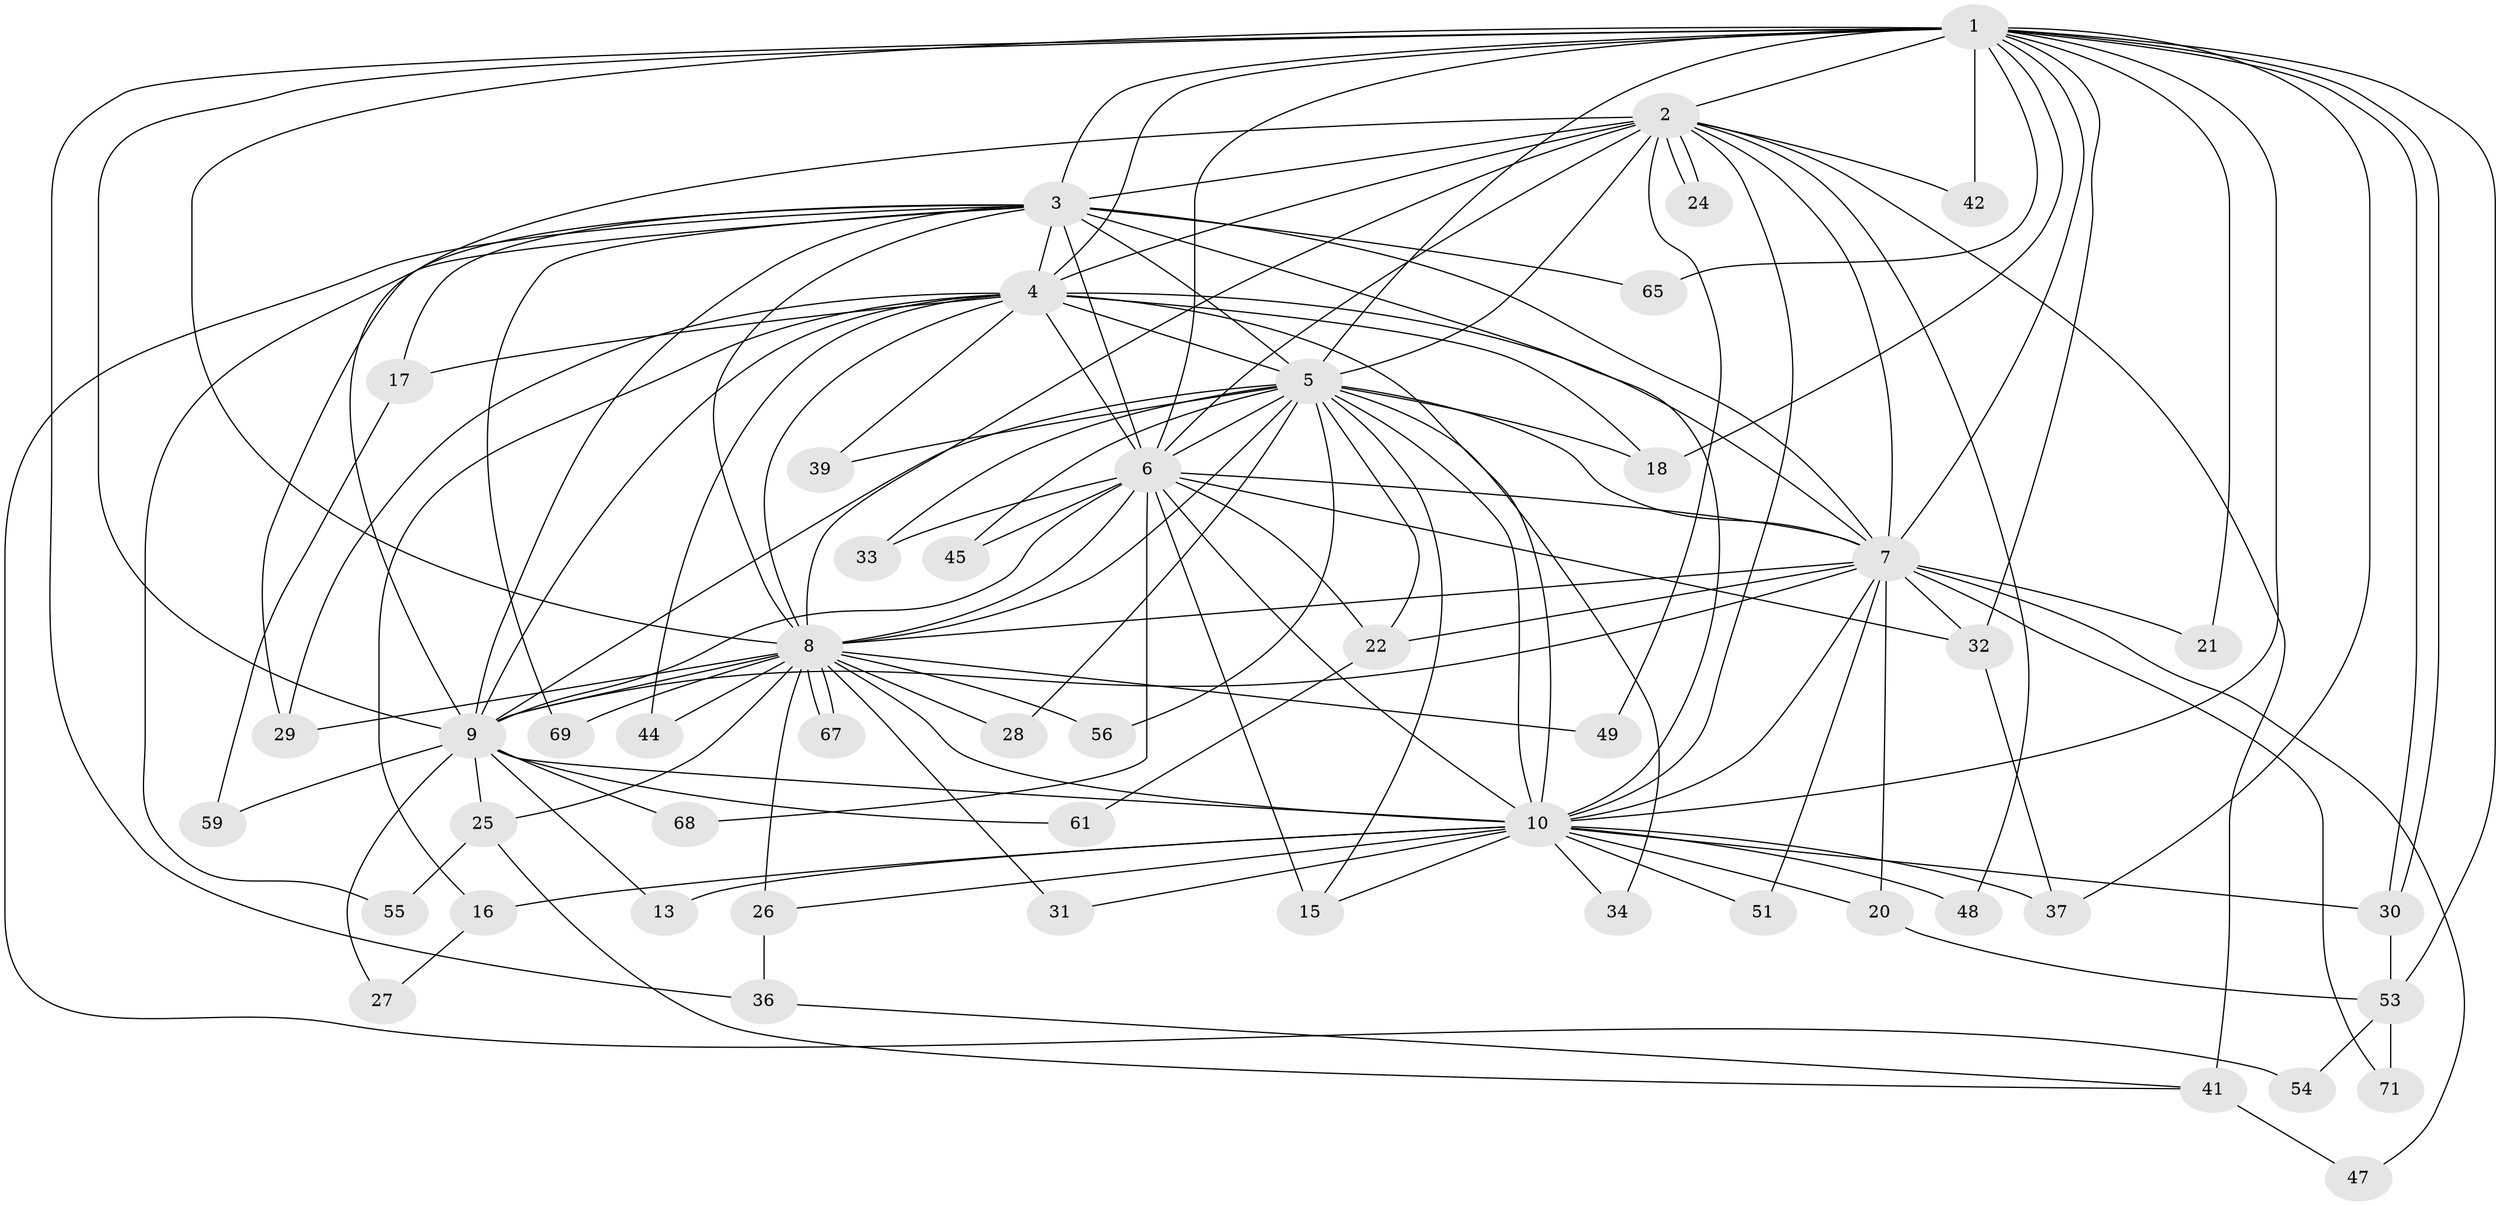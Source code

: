 // Generated by graph-tools (version 1.1) at 2025/51/02/27/25 19:51:45]
// undirected, 51 vertices, 136 edges
graph export_dot {
graph [start="1"]
  node [color=gray90,style=filled];
  1 [super="+57"];
  2 [super="+14"];
  3 [super="+66"];
  4 [super="+38"];
  5 [super="+11"];
  6 [super="+19"];
  7 [super="+50"];
  8 [super="+64"];
  9 [super="+12"];
  10 [super="+40"];
  13;
  15 [super="+23"];
  16;
  17;
  18 [super="+52"];
  20;
  21;
  22 [super="+35"];
  24;
  25 [super="+70"];
  26 [super="+43"];
  27;
  28;
  29 [super="+60"];
  30 [super="+58"];
  31;
  32;
  33;
  34;
  36;
  37 [super="+62"];
  39;
  41 [super="+46"];
  42;
  44;
  45;
  47;
  48;
  49;
  51;
  53 [super="+63"];
  54;
  55;
  56;
  59;
  61;
  65;
  67;
  68;
  69;
  71;
  1 -- 2;
  1 -- 3;
  1 -- 4;
  1 -- 5 [weight=2];
  1 -- 6;
  1 -- 7;
  1 -- 8 [weight=2];
  1 -- 9;
  1 -- 10;
  1 -- 18;
  1 -- 21;
  1 -- 30;
  1 -- 30;
  1 -- 32;
  1 -- 36;
  1 -- 42;
  1 -- 53;
  1 -- 65;
  1 -- 37;
  2 -- 3 [weight=2];
  2 -- 4;
  2 -- 5;
  2 -- 6;
  2 -- 7;
  2 -- 8;
  2 -- 9 [weight=2];
  2 -- 10;
  2 -- 24;
  2 -- 24;
  2 -- 41 [weight=2];
  2 -- 42;
  2 -- 48;
  2 -- 49;
  3 -- 4 [weight=2];
  3 -- 5;
  3 -- 6 [weight=2];
  3 -- 7;
  3 -- 8;
  3 -- 9;
  3 -- 10;
  3 -- 17;
  3 -- 29;
  3 -- 54;
  3 -- 55;
  3 -- 65;
  3 -- 69;
  4 -- 5;
  4 -- 6;
  4 -- 7;
  4 -- 8;
  4 -- 9;
  4 -- 10 [weight=2];
  4 -- 16;
  4 -- 17;
  4 -- 29;
  4 -- 44;
  4 -- 39;
  4 -- 18;
  5 -- 6;
  5 -- 7;
  5 -- 8;
  5 -- 9;
  5 -- 10;
  5 -- 15;
  5 -- 18;
  5 -- 22;
  5 -- 28;
  5 -- 33;
  5 -- 34;
  5 -- 39;
  5 -- 45;
  5 -- 56;
  6 -- 7;
  6 -- 8;
  6 -- 9;
  6 -- 10 [weight=2];
  6 -- 22;
  6 -- 32;
  6 -- 33;
  6 -- 68;
  6 -- 45;
  6 -- 15;
  7 -- 8 [weight=2];
  7 -- 9;
  7 -- 10;
  7 -- 20;
  7 -- 21;
  7 -- 47;
  7 -- 51;
  7 -- 71;
  7 -- 32;
  7 -- 22;
  8 -- 9;
  8 -- 10;
  8 -- 25;
  8 -- 26 [weight=2];
  8 -- 28;
  8 -- 31;
  8 -- 44;
  8 -- 49;
  8 -- 56;
  8 -- 67;
  8 -- 67;
  8 -- 69;
  8 -- 29;
  9 -- 10;
  9 -- 13;
  9 -- 25;
  9 -- 27;
  9 -- 59;
  9 -- 61;
  9 -- 68;
  10 -- 13;
  10 -- 15;
  10 -- 16;
  10 -- 20;
  10 -- 26;
  10 -- 31;
  10 -- 34;
  10 -- 37;
  10 -- 48;
  10 -- 51;
  10 -- 30;
  16 -- 27;
  17 -- 59;
  20 -- 53;
  22 -- 61;
  25 -- 55;
  25 -- 41;
  26 -- 36;
  30 -- 53;
  32 -- 37;
  36 -- 41;
  41 -- 47;
  53 -- 54;
  53 -- 71;
}
